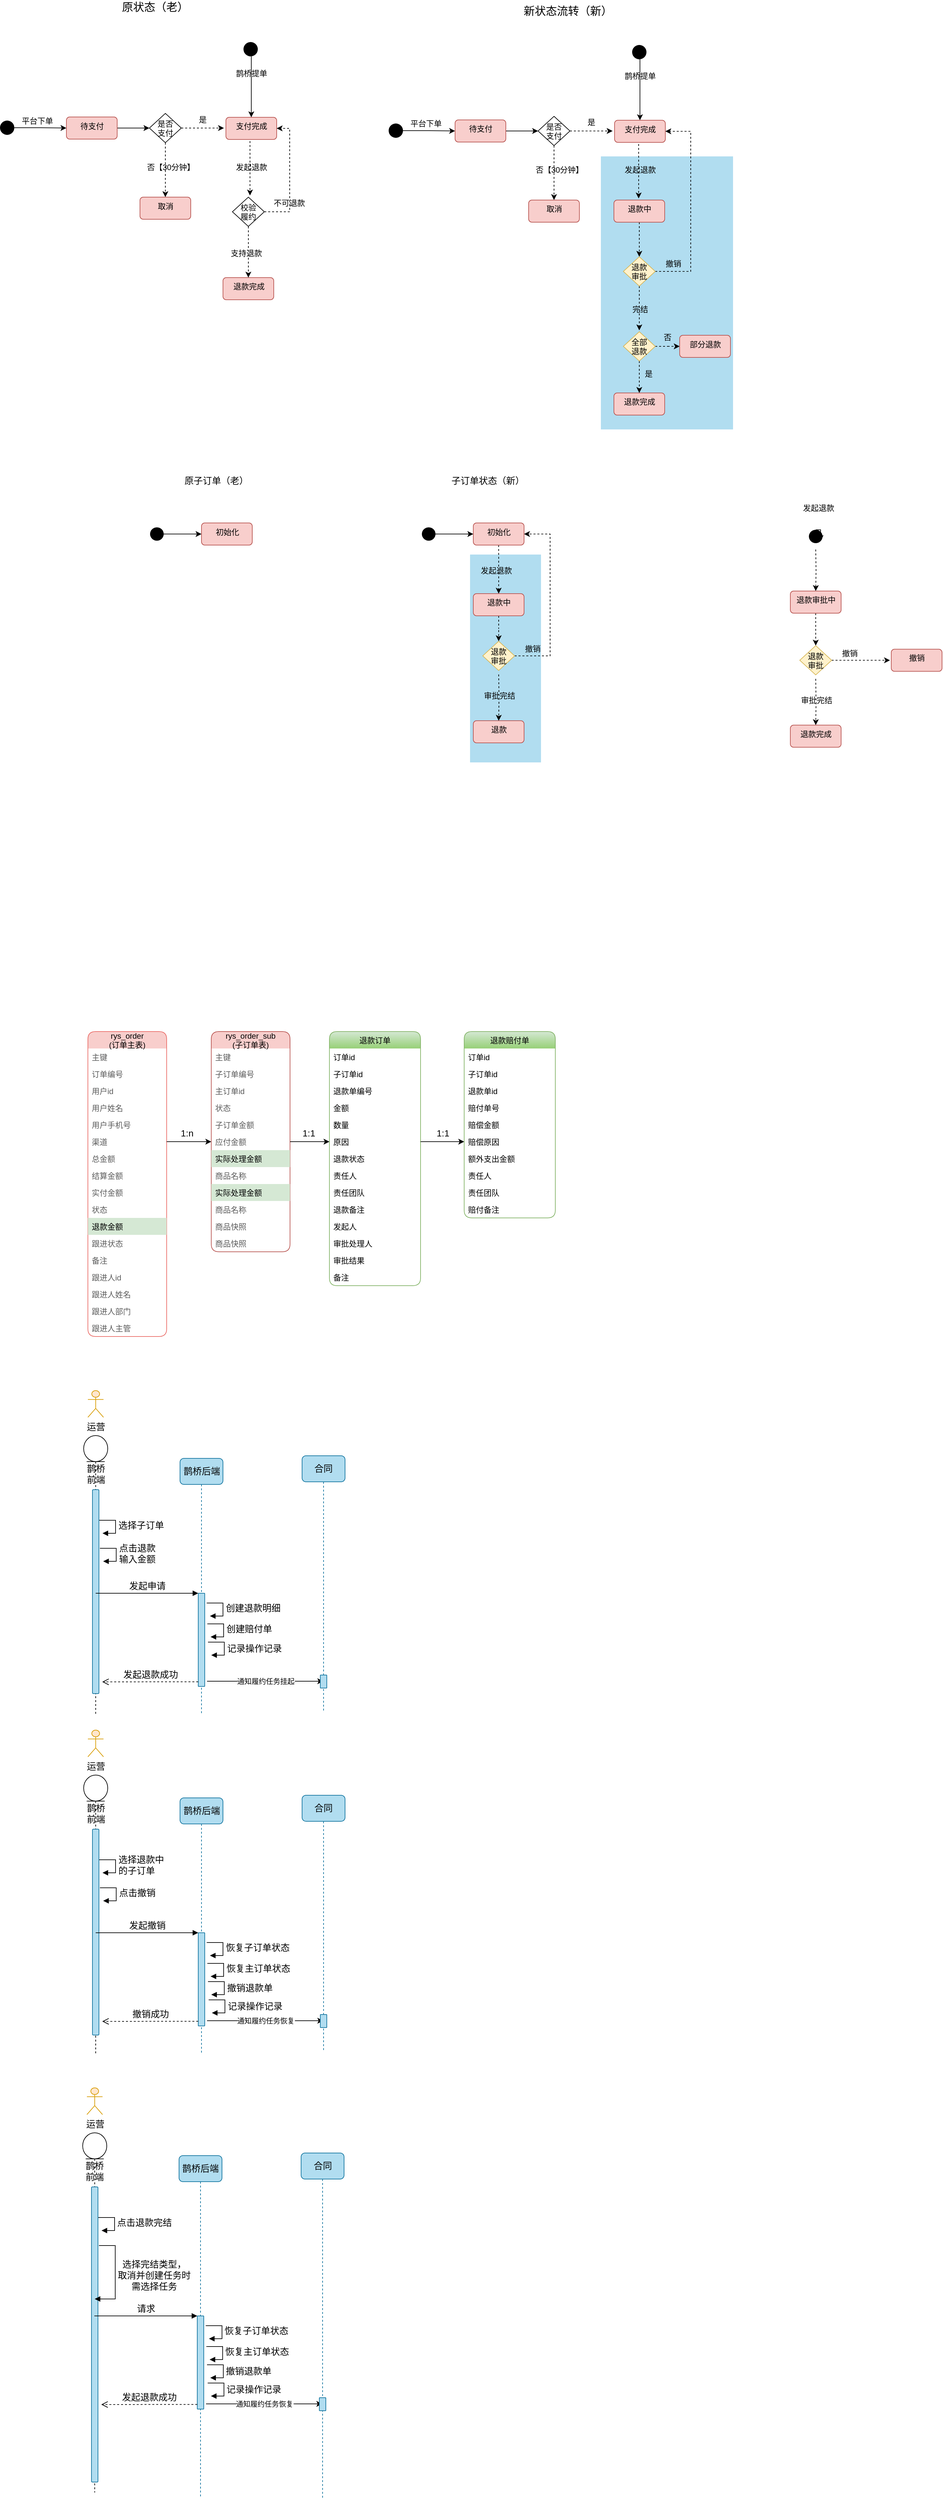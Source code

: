 <mxfile version="13.9.9" type="github">
  <diagram id="IIBS6fkNnDVbYmw5l0Qb" name="第 1 页">
    <mxGraphModel dx="2222" dy="-59" grid="0" gridSize="10" guides="1" tooltips="1" connect="1" arrows="1" fold="1" page="0" pageScale="1" pageWidth="827" pageHeight="1169" background="#ffffff" math="0" shadow="0">
      <root>
        <mxCell id="0" />
        <mxCell id="1" parent="0" />
        <mxCell id="n03CPPWkw_kPg7WMgdpi-244" value="鹊桥前端" style="shape=umlLifeline;participant=umlEntity;perimeter=lifelinePerimeter;whiteSpace=wrap;html=1;container=1;collapsible=0;recursiveResize=0;verticalAlign=top;spacingTop=36;outlineConnect=0;rounded=1;shadow=0;glass=0;labelBackgroundColor=none;sketch=0;strokeColor=#000000;strokeWidth=1;fillColor=#ffffff;gradientColor=none;fontSize=14;fontColor=#000000;" vertex="1" parent="1">
          <mxGeometry x="-385.5" y="3255" width="37" height="429" as="geometry" />
        </mxCell>
        <mxCell id="n03CPPWkw_kPg7WMgdpi-81" value="" style="rounded=0;whiteSpace=wrap;html=1;fillColor=#b1ddf0;strokeColor=none;" vertex="1" parent="1">
          <mxGeometry x="208" y="1903" width="109" height="319" as="geometry" />
        </mxCell>
        <mxCell id="n03CPPWkw_kPg7WMgdpi-80" value="" style="rounded=0;whiteSpace=wrap;html=1;fillColor=#b1ddf0;strokeColor=none;" vertex="1" parent="1">
          <mxGeometry x="409" y="1292" width="203" height="419" as="geometry" />
        </mxCell>
        <mxCell id="MGZbxWPmJeXFwLFbYCM5-28" style="edgeStyle=orthogonalEdgeStyle;rounded=0;orthogonalLoop=1;jettySize=auto;html=1;entryX=0;entryY=0.5;entryDx=0;entryDy=0;" parent="1" source="MGZbxWPmJeXFwLFbYCM5-7" target="MGZbxWPmJeXFwLFbYCM5-16" edge="1">
          <mxGeometry relative="1" as="geometry" />
        </mxCell>
        <mxCell id="MGZbxWPmJeXFwLFbYCM5-7" value="待支付" style="html=1;align=center;verticalAlign=top;rounded=1;absoluteArcSize=1;arcSize=10;fillColor=#f8cecc;strokeColor=#b85450;" parent="1" vertex="1">
          <mxGeometry x="185" y="1236" width="78" height="34" as="geometry" />
        </mxCell>
        <mxCell id="n03CPPWkw_kPg7WMgdpi-34" value="" style="edgeStyle=orthogonalEdgeStyle;rounded=0;orthogonalLoop=1;jettySize=auto;html=1;" edge="1" parent="1" source="MGZbxWPmJeXFwLFbYCM5-10" target="MGZbxWPmJeXFwLFbYCM5-7">
          <mxGeometry relative="1" as="geometry" />
        </mxCell>
        <mxCell id="MGZbxWPmJeXFwLFbYCM5-10" value="" style="ellipse;fillColor=#000000;strokeColor=none;" parent="1" vertex="1">
          <mxGeometry x="83" y="1241.5" width="22" height="22" as="geometry" />
        </mxCell>
        <mxCell id="MGZbxWPmJeXFwLFbYCM5-23" value="" style="edgeStyle=orthogonalEdgeStyle;rounded=0;orthogonalLoop=1;jettySize=auto;html=1;dashed=1;" parent="1" source="MGZbxWPmJeXFwLFbYCM5-16" target="MGZbxWPmJeXFwLFbYCM5-22" edge="1">
          <mxGeometry relative="1" as="geometry" />
        </mxCell>
        <mxCell id="MGZbxWPmJeXFwLFbYCM5-32" style="edgeStyle=orthogonalEdgeStyle;rounded=0;orthogonalLoop=1;jettySize=auto;html=1;dashed=1;" parent="1" source="MGZbxWPmJeXFwLFbYCM5-16" edge="1">
          <mxGeometry relative="1" as="geometry">
            <mxPoint x="427" y="1253" as="targetPoint" />
          </mxGeometry>
        </mxCell>
        <mxCell id="MGZbxWPmJeXFwLFbYCM5-16" value="是否&#xa;支付" style="rhombus;strokeColor=#000000;" parent="1" vertex="1">
          <mxGeometry x="312.5" y="1230.5" width="49" height="45" as="geometry" />
        </mxCell>
        <mxCell id="MGZbxWPmJeXFwLFbYCM5-19" value="支付完成" style="html=1;align=center;verticalAlign=top;rounded=1;absoluteArcSize=1;arcSize=10;fillColor=#f8cecc;strokeColor=#b85450;" parent="1" vertex="1">
          <mxGeometry x="430" y="1236.5" width="78" height="34" as="geometry" />
        </mxCell>
        <mxCell id="MGZbxWPmJeXFwLFbYCM5-21" value="是" style="text;html=1;align=center;verticalAlign=middle;resizable=0;points=[];autosize=1;" parent="1" vertex="1">
          <mxGeometry x="382.5" y="1231" width="22" height="18" as="geometry" />
        </mxCell>
        <mxCell id="MGZbxWPmJeXFwLFbYCM5-22" value="取消" style="html=1;align=center;verticalAlign=top;rounded=1;absoluteArcSize=1;arcSize=10;fillColor=#f8cecc;strokeColor=#b85450;" parent="1" vertex="1">
          <mxGeometry x="298" y="1359" width="78" height="34" as="geometry" />
        </mxCell>
        <mxCell id="n03CPPWkw_kPg7WMgdpi-10" value="" style="edgeStyle=orthogonalEdgeStyle;rounded=0;orthogonalLoop=1;jettySize=auto;html=1;dashed=1;" edge="1" parent="1" source="MGZbxWPmJeXFwLFbYCM5-34" target="n03CPPWkw_kPg7WMgdpi-8">
          <mxGeometry relative="1" as="geometry" />
        </mxCell>
        <mxCell id="MGZbxWPmJeXFwLFbYCM5-34" value="退款中" style="html=1;align=center;verticalAlign=top;rounded=1;absoluteArcSize=1;arcSize=10;fillColor=#f8cecc;strokeColor=#b85450;" parent="1" vertex="1">
          <mxGeometry x="429" y="1359" width="78" height="34" as="geometry" />
        </mxCell>
        <mxCell id="MGZbxWPmJeXFwLFbYCM5-40" value="否【30分钟】" style="text;html=1;align=center;verticalAlign=middle;resizable=0;points=[];autosize=1;" parent="1" vertex="1">
          <mxGeometry x="303" y="1304" width="83" height="18" as="geometry" />
        </mxCell>
        <mxCell id="MGZbxWPmJeXFwLFbYCM5-63" value="" style="edgeStyle=orthogonalEdgeStyle;rounded=0;orthogonalLoop=1;jettySize=auto;html=1;dashed=1;" parent="1" source="MGZbxWPmJeXFwLFbYCM5-43" target="MGZbxWPmJeXFwLFbYCM5-60" edge="1">
          <mxGeometry relative="1" as="geometry" />
        </mxCell>
        <mxCell id="MGZbxWPmJeXFwLFbYCM5-43" value="初始化" style="html=1;align=center;verticalAlign=top;rounded=1;absoluteArcSize=1;arcSize=10;fillColor=#f8cecc;strokeColor=#b85450;" parent="1" vertex="1">
          <mxGeometry x="213" y="1854.5" width="78" height="34" as="geometry" />
        </mxCell>
        <mxCell id="MGZbxWPmJeXFwLFbYCM5-44" value="" style="edgeStyle=orthogonalEdgeStyle;rounded=0;orthogonalLoop=1;jettySize=auto;html=1;" parent="1" source="MGZbxWPmJeXFwLFbYCM5-45" target="MGZbxWPmJeXFwLFbYCM5-43" edge="1">
          <mxGeometry relative="1" as="geometry" />
        </mxCell>
        <mxCell id="MGZbxWPmJeXFwLFbYCM5-45" value="" style="ellipse;fillColor=#000000;strokeColor=none;" parent="1" vertex="1">
          <mxGeometry x="134" y="1861.25" width="21" height="20.5" as="geometry" />
        </mxCell>
        <mxCell id="MGZbxWPmJeXFwLFbYCM5-53" value="退款" style="html=1;align=center;verticalAlign=top;rounded=1;absoluteArcSize=1;arcSize=10;fillColor=#f8cecc;strokeColor=#b85450;" parent="1" vertex="1">
          <mxGeometry x="213" y="2158" width="78" height="34" as="geometry" />
        </mxCell>
        <mxCell id="MGZbxWPmJeXFwLFbYCM5-59" value="发起退款" style="text;html=1;align=center;verticalAlign=middle;resizable=0;points=[];autosize=1;" parent="1" vertex="1">
          <mxGeometry x="219" y="1919" width="58" height="18" as="geometry" />
        </mxCell>
        <mxCell id="n03CPPWkw_kPg7WMgdpi-41" value="" style="edgeStyle=orthogonalEdgeStyle;rounded=0;orthogonalLoop=1;jettySize=auto;html=1;dashed=1;" edge="1" parent="1" source="MGZbxWPmJeXFwLFbYCM5-60" target="n03CPPWkw_kPg7WMgdpi-39">
          <mxGeometry relative="1" as="geometry" />
        </mxCell>
        <mxCell id="MGZbxWPmJeXFwLFbYCM5-60" value="退款中" style="html=1;align=center;verticalAlign=top;rounded=1;absoluteArcSize=1;arcSize=10;fillColor=#f8cecc;strokeColor=#b85450;" parent="1" vertex="1">
          <mxGeometry x="213" y="1963" width="78" height="34" as="geometry" />
        </mxCell>
        <mxCell id="n03CPPWkw_kPg7WMgdpi-2" value="发起退款" style="text;html=1;align=center;verticalAlign=middle;resizable=0;points=[];autosize=1;" vertex="1" parent="1">
          <mxGeometry x="440" y="1304" width="58" height="18" as="geometry" />
        </mxCell>
        <mxCell id="n03CPPWkw_kPg7WMgdpi-4" value="" style="edgeStyle=orthogonalEdgeStyle;rounded=0;orthogonalLoop=1;jettySize=auto;html=1;dashed=1;" edge="1" parent="1">
          <mxGeometry relative="1" as="geometry">
            <mxPoint x="467" y="1273" as="sourcePoint" />
            <mxPoint x="467" y="1356.5" as="targetPoint" />
          </mxGeometry>
        </mxCell>
        <mxCell id="n03CPPWkw_kPg7WMgdpi-15" style="edgeStyle=orthogonalEdgeStyle;rounded=0;orthogonalLoop=1;jettySize=auto;html=1;entryX=1;entryY=0.5;entryDx=0;entryDy=0;dashed=1;" edge="1" parent="1" source="n03CPPWkw_kPg7WMgdpi-8" target="MGZbxWPmJeXFwLFbYCM5-19">
          <mxGeometry relative="1" as="geometry">
            <Array as="points">
              <mxPoint x="547" y="1469" />
              <mxPoint x="547" y="1254" />
            </Array>
          </mxGeometry>
        </mxCell>
        <mxCell id="n03CPPWkw_kPg7WMgdpi-24" style="edgeStyle=orthogonalEdgeStyle;rounded=0;orthogonalLoop=1;jettySize=auto;html=1;dashed=1;" edge="1" parent="1" source="n03CPPWkw_kPg7WMgdpi-8">
          <mxGeometry relative="1" as="geometry">
            <mxPoint x="468" y="1559" as="targetPoint" />
          </mxGeometry>
        </mxCell>
        <mxCell id="n03CPPWkw_kPg7WMgdpi-8" value="退款&#xa;审批" style="rhombus;fillColor=#fff2cc;strokeColor=#d6b656;" vertex="1" parent="1">
          <mxGeometry x="443.5" y="1446" width="49" height="45" as="geometry" />
        </mxCell>
        <mxCell id="n03CPPWkw_kPg7WMgdpi-11" value="退款完成" style="html=1;align=center;verticalAlign=top;rounded=1;absoluteArcSize=1;arcSize=10;fillColor=#f8cecc;strokeColor=#b85450;" vertex="1" parent="1">
          <mxGeometry x="429" y="1655" width="78" height="34" as="geometry" />
        </mxCell>
        <mxCell id="n03CPPWkw_kPg7WMgdpi-12" value="完结" style="text;html=1;align=center;verticalAlign=middle;resizable=0;points=[];autosize=1;" vertex="1" parent="1">
          <mxGeometry x="452" y="1518" width="34" height="18" as="geometry" />
        </mxCell>
        <mxCell id="n03CPPWkw_kPg7WMgdpi-18" value="" style="edgeStyle=orthogonalEdgeStyle;rounded=0;orthogonalLoop=1;jettySize=auto;html=1;dashed=1;" edge="1" parent="1" source="n03CPPWkw_kPg7WMgdpi-17" target="n03CPPWkw_kPg7WMgdpi-11">
          <mxGeometry relative="1" as="geometry" />
        </mxCell>
        <mxCell id="n03CPPWkw_kPg7WMgdpi-85" value="" style="edgeStyle=orthogonalEdgeStyle;rounded=0;orthogonalLoop=1;jettySize=auto;html=1;dashed=1;" edge="1" parent="1" source="n03CPPWkw_kPg7WMgdpi-17" target="n03CPPWkw_kPg7WMgdpi-84">
          <mxGeometry relative="1" as="geometry" />
        </mxCell>
        <mxCell id="n03CPPWkw_kPg7WMgdpi-17" value="全部&#xa;退款" style="rhombus;strokeColor=#d6b656;fillColor=#fff2cc;" vertex="1" parent="1">
          <mxGeometry x="443.5" y="1561" width="49" height="45" as="geometry" />
        </mxCell>
        <mxCell id="n03CPPWkw_kPg7WMgdpi-19" value="否" style="text;html=1;align=center;verticalAlign=middle;resizable=0;points=[];autosize=1;" vertex="1" parent="1">
          <mxGeometry x="499.5" y="1561" width="22" height="18" as="geometry" />
        </mxCell>
        <mxCell id="n03CPPWkw_kPg7WMgdpi-22" value="是" style="text;html=1;align=center;verticalAlign=middle;resizable=0;points=[];autosize=1;" vertex="1" parent="1">
          <mxGeometry x="470.5" y="1617" width="22" height="18" as="geometry" />
        </mxCell>
        <mxCell id="n03CPPWkw_kPg7WMgdpi-25" value="撤销" style="text;html=1;align=center;verticalAlign=middle;resizable=0;points=[];autosize=1;" vertex="1" parent="1">
          <mxGeometry x="503" y="1448" width="34" height="18" as="geometry" />
        </mxCell>
        <mxCell id="n03CPPWkw_kPg7WMgdpi-27" value="" style="edgeStyle=orthogonalEdgeStyle;rounded=0;orthogonalLoop=1;jettySize=auto;html=1;" edge="1" parent="1" source="n03CPPWkw_kPg7WMgdpi-31" target="MGZbxWPmJeXFwLFbYCM5-19">
          <mxGeometry relative="1" as="geometry">
            <mxPoint x="469" y="1133.817" as="sourcePoint" />
            <Array as="points">
              <mxPoint x="469" y="1171" />
              <mxPoint x="469" y="1171" />
            </Array>
          </mxGeometry>
        </mxCell>
        <mxCell id="n03CPPWkw_kPg7WMgdpi-31" value="" style="ellipse;fillColor=#000000;strokeColor=none;" vertex="1" parent="1">
          <mxGeometry x="457" y="1121" width="22" height="22" as="geometry" />
        </mxCell>
        <mxCell id="n03CPPWkw_kPg7WMgdpi-35" value="平台下单" style="text;html=1;align=center;verticalAlign=middle;resizable=0;points=[];autosize=1;" vertex="1" parent="1">
          <mxGeometry x="111" y="1233" width="58" height="18" as="geometry" />
        </mxCell>
        <mxCell id="n03CPPWkw_kPg7WMgdpi-37" value="鹊桥提单" style="text;html=1;align=center;verticalAlign=middle;resizable=0;points=[];autosize=1;" vertex="1" parent="1">
          <mxGeometry x="440" y="1160" width="58" height="18" as="geometry" />
        </mxCell>
        <mxCell id="n03CPPWkw_kPg7WMgdpi-38" value="原状态（老）" style="text;html=1;align=center;verticalAlign=middle;resizable=0;points=[];autosize=1;fontSize=17;" vertex="1" parent="1">
          <mxGeometry x="-332" y="1052" width="112" height="24" as="geometry" />
        </mxCell>
        <mxCell id="n03CPPWkw_kPg7WMgdpi-44" value="" style="edgeStyle=orthogonalEdgeStyle;rounded=0;orthogonalLoop=1;jettySize=auto;html=1;dashed=1;" edge="1" parent="1" target="MGZbxWPmJeXFwLFbYCM5-53">
          <mxGeometry relative="1" as="geometry">
            <mxPoint x="252" y="2087" as="sourcePoint" />
          </mxGeometry>
        </mxCell>
        <mxCell id="n03CPPWkw_kPg7WMgdpi-46" style="edgeStyle=orthogonalEdgeStyle;rounded=0;orthogonalLoop=1;jettySize=auto;html=1;dashed=1;entryX=1;entryY=0.5;entryDx=0;entryDy=0;" edge="1" parent="1" source="n03CPPWkw_kPg7WMgdpi-39" target="MGZbxWPmJeXFwLFbYCM5-43">
          <mxGeometry relative="1" as="geometry">
            <mxPoint x="349" y="2058.5" as="targetPoint" />
            <Array as="points">
              <mxPoint x="331" y="2059" />
              <mxPoint x="331" y="1872" />
            </Array>
          </mxGeometry>
        </mxCell>
        <mxCell id="n03CPPWkw_kPg7WMgdpi-39" value="退款&#xa;审批" style="rhombus;strokeColor=#d6b656;fillColor=#fff2cc;" vertex="1" parent="1">
          <mxGeometry x="227.5" y="2036" width="49" height="45" as="geometry" />
        </mxCell>
        <mxCell id="n03CPPWkw_kPg7WMgdpi-40" value="撤销" style="text;html=1;align=center;verticalAlign=middle;resizable=0;points=[];autosize=1;" vertex="1" parent="1">
          <mxGeometry x="286.5" y="2039" width="34" height="18" as="geometry" />
        </mxCell>
        <mxCell id="n03CPPWkw_kPg7WMgdpi-42" value="审批完结" style="text;html=1;align=center;verticalAlign=middle;resizable=0;points=[];autosize=1;" vertex="1" parent="1">
          <mxGeometry x="223.5" y="2111" width="58" height="18" as="geometry" />
        </mxCell>
        <mxCell id="n03CPPWkw_kPg7WMgdpi-47" value="子订单状态（新）" style="text;html=1;align=center;verticalAlign=middle;resizable=0;points=[];autosize=1;fontSize=14;" vertex="1" parent="1">
          <mxGeometry x="173.5" y="1779" width="122" height="21" as="geometry" />
        </mxCell>
        <mxCell id="n03CPPWkw_kPg7WMgdpi-49" style="edgeStyle=orthogonalEdgeStyle;rounded=0;orthogonalLoop=1;jettySize=auto;html=1;entryX=0;entryY=0.5;entryDx=0;entryDy=0;" edge="1" parent="1" source="n03CPPWkw_kPg7WMgdpi-50" target="n03CPPWkw_kPg7WMgdpi-55">
          <mxGeometry relative="1" as="geometry" />
        </mxCell>
        <mxCell id="n03CPPWkw_kPg7WMgdpi-50" value="待支付" style="html=1;align=center;verticalAlign=top;rounded=1;absoluteArcSize=1;arcSize=10;fillColor=#f8cecc;strokeColor=#b85450;" vertex="1" parent="1">
          <mxGeometry x="-412" y="1231.5" width="78" height="34" as="geometry" />
        </mxCell>
        <mxCell id="n03CPPWkw_kPg7WMgdpi-51" value="" style="edgeStyle=orthogonalEdgeStyle;rounded=0;orthogonalLoop=1;jettySize=auto;html=1;" edge="1" parent="1" source="n03CPPWkw_kPg7WMgdpi-52" target="n03CPPWkw_kPg7WMgdpi-50">
          <mxGeometry relative="1" as="geometry" />
        </mxCell>
        <mxCell id="n03CPPWkw_kPg7WMgdpi-52" value="" style="ellipse;fillColor=#000000;strokeColor=none;" vertex="1" parent="1">
          <mxGeometry x="-514" y="1237" width="22" height="22" as="geometry" />
        </mxCell>
        <mxCell id="n03CPPWkw_kPg7WMgdpi-53" value="" style="edgeStyle=orthogonalEdgeStyle;rounded=0;orthogonalLoop=1;jettySize=auto;html=1;dashed=1;" edge="1" parent="1" source="n03CPPWkw_kPg7WMgdpi-55" target="n03CPPWkw_kPg7WMgdpi-58">
          <mxGeometry relative="1" as="geometry" />
        </mxCell>
        <mxCell id="n03CPPWkw_kPg7WMgdpi-54" style="edgeStyle=orthogonalEdgeStyle;rounded=0;orthogonalLoop=1;jettySize=auto;html=1;dashed=1;" edge="1" parent="1" source="n03CPPWkw_kPg7WMgdpi-55">
          <mxGeometry relative="1" as="geometry">
            <mxPoint x="-170" y="1248.5" as="targetPoint" />
          </mxGeometry>
        </mxCell>
        <mxCell id="n03CPPWkw_kPg7WMgdpi-55" value="是否&#xa;支付" style="rhombus;strokeColor=#000000;" vertex="1" parent="1">
          <mxGeometry x="-284.5" y="1226" width="49" height="45" as="geometry" />
        </mxCell>
        <mxCell id="n03CPPWkw_kPg7WMgdpi-56" value="支付完成" style="html=1;align=center;verticalAlign=top;rounded=1;absoluteArcSize=1;arcSize=10;fillColor=#f8cecc;strokeColor=#b85450;" vertex="1" parent="1">
          <mxGeometry x="-167" y="1232" width="78" height="34" as="geometry" />
        </mxCell>
        <mxCell id="n03CPPWkw_kPg7WMgdpi-57" value="是" style="text;html=1;align=center;verticalAlign=middle;resizable=0;points=[];autosize=1;" vertex="1" parent="1">
          <mxGeometry x="-214.5" y="1226.5" width="22" height="18" as="geometry" />
        </mxCell>
        <mxCell id="n03CPPWkw_kPg7WMgdpi-58" value="取消" style="html=1;align=center;verticalAlign=top;rounded=1;absoluteArcSize=1;arcSize=10;fillColor=#f8cecc;strokeColor=#b85450;" vertex="1" parent="1">
          <mxGeometry x="-299" y="1354.5" width="78" height="34" as="geometry" />
        </mxCell>
        <mxCell id="n03CPPWkw_kPg7WMgdpi-59" value="退款完成" style="html=1;align=center;verticalAlign=top;rounded=1;absoluteArcSize=1;arcSize=10;fillColor=#f8cecc;strokeColor=#b85450;" vertex="1" parent="1">
          <mxGeometry x="-171.5" y="1478" width="78" height="34" as="geometry" />
        </mxCell>
        <mxCell id="n03CPPWkw_kPg7WMgdpi-60" value="否【30分钟】" style="text;html=1;align=center;verticalAlign=middle;resizable=0;points=[];autosize=1;" vertex="1" parent="1">
          <mxGeometry x="-294" y="1299.5" width="83" height="18" as="geometry" />
        </mxCell>
        <mxCell id="n03CPPWkw_kPg7WMgdpi-61" value="发起退款" style="text;html=1;align=center;verticalAlign=middle;resizable=0;points=[];autosize=1;" vertex="1" parent="1">
          <mxGeometry x="-157" y="1299.5" width="58" height="18" as="geometry" />
        </mxCell>
        <mxCell id="n03CPPWkw_kPg7WMgdpi-62" value="" style="edgeStyle=orthogonalEdgeStyle;rounded=0;orthogonalLoop=1;jettySize=auto;html=1;dashed=1;" edge="1" parent="1">
          <mxGeometry relative="1" as="geometry">
            <mxPoint x="-130" y="1268.5" as="sourcePoint" />
            <mxPoint x="-130" y="1352" as="targetPoint" />
          </mxGeometry>
        </mxCell>
        <mxCell id="n03CPPWkw_kPg7WMgdpi-63" value="" style="edgeStyle=orthogonalEdgeStyle;rounded=0;orthogonalLoop=1;jettySize=auto;html=1;" edge="1" parent="1" source="n03CPPWkw_kPg7WMgdpi-64" target="n03CPPWkw_kPg7WMgdpi-56">
          <mxGeometry relative="1" as="geometry">
            <mxPoint x="-128" y="1129.317" as="sourcePoint" />
            <Array as="points">
              <mxPoint x="-128" y="1166.5" />
              <mxPoint x="-128" y="1166.5" />
            </Array>
          </mxGeometry>
        </mxCell>
        <mxCell id="n03CPPWkw_kPg7WMgdpi-64" value="" style="ellipse;fillColor=#000000;strokeColor=none;" vertex="1" parent="1">
          <mxGeometry x="-140" y="1116.5" width="22" height="22" as="geometry" />
        </mxCell>
        <mxCell id="n03CPPWkw_kPg7WMgdpi-65" value="平台下单" style="text;html=1;align=center;verticalAlign=middle;resizable=0;points=[];autosize=1;" vertex="1" parent="1">
          <mxGeometry x="-486" y="1228.5" width="58" height="18" as="geometry" />
        </mxCell>
        <mxCell id="n03CPPWkw_kPg7WMgdpi-66" value="鹊桥提单" style="text;html=1;align=center;verticalAlign=middle;resizable=0;points=[];autosize=1;" vertex="1" parent="1">
          <mxGeometry x="-157" y="1155.5" width="58" height="18" as="geometry" />
        </mxCell>
        <mxCell id="n03CPPWkw_kPg7WMgdpi-72" value="" style="edgeStyle=orthogonalEdgeStyle;rounded=0;orthogonalLoop=1;jettySize=auto;html=1;dashed=1;" edge="1" parent="1" source="n03CPPWkw_kPg7WMgdpi-67" target="n03CPPWkw_kPg7WMgdpi-59">
          <mxGeometry relative="1" as="geometry" />
        </mxCell>
        <mxCell id="n03CPPWkw_kPg7WMgdpi-73" style="edgeStyle=orthogonalEdgeStyle;rounded=0;orthogonalLoop=1;jettySize=auto;html=1;entryX=1;entryY=0.5;entryDx=0;entryDy=0;dashed=1;" edge="1" parent="1" source="n03CPPWkw_kPg7WMgdpi-67" target="n03CPPWkw_kPg7WMgdpi-56">
          <mxGeometry relative="1" as="geometry">
            <Array as="points">
              <mxPoint x="-69" y="1377" />
              <mxPoint x="-69" y="1249" />
            </Array>
          </mxGeometry>
        </mxCell>
        <mxCell id="n03CPPWkw_kPg7WMgdpi-67" value="校验&#xa;履约" style="rhombus;strokeColor=#000000;" vertex="1" parent="1">
          <mxGeometry x="-157" y="1354.5" width="49" height="45" as="geometry" />
        </mxCell>
        <mxCell id="n03CPPWkw_kPg7WMgdpi-70" value="支持退款" style="text;html=1;align=center;verticalAlign=middle;resizable=0;points=[];autosize=1;" vertex="1" parent="1">
          <mxGeometry x="-165" y="1432" width="58" height="18" as="geometry" />
        </mxCell>
        <mxCell id="n03CPPWkw_kPg7WMgdpi-74" value="不可退款" style="text;html=1;align=center;verticalAlign=middle;resizable=0;points=[];autosize=1;" vertex="1" parent="1">
          <mxGeometry x="-99" y="1354.5" width="58" height="18" as="geometry" />
        </mxCell>
        <mxCell id="n03CPPWkw_kPg7WMgdpi-76" value="初始化" style="html=1;align=center;verticalAlign=top;rounded=1;absoluteArcSize=1;arcSize=10;fillColor=#f8cecc;strokeColor=#b85450;" vertex="1" parent="1">
          <mxGeometry x="-204.5" y="1854.5" width="78" height="34" as="geometry" />
        </mxCell>
        <mxCell id="n03CPPWkw_kPg7WMgdpi-77" value="" style="edgeStyle=orthogonalEdgeStyle;rounded=0;orthogonalLoop=1;jettySize=auto;html=1;" edge="1" parent="1" source="n03CPPWkw_kPg7WMgdpi-78" target="n03CPPWkw_kPg7WMgdpi-76">
          <mxGeometry relative="1" as="geometry" />
        </mxCell>
        <mxCell id="n03CPPWkw_kPg7WMgdpi-78" value="" style="ellipse;fillColor=#000000;strokeColor=none;" vertex="1" parent="1">
          <mxGeometry x="-283.5" y="1861.25" width="21" height="20.5" as="geometry" />
        </mxCell>
        <mxCell id="n03CPPWkw_kPg7WMgdpi-79" value="原子订单（老）" style="text;html=1;align=center;verticalAlign=middle;resizable=0;points=[];autosize=1;fontSize=14;" vertex="1" parent="1">
          <mxGeometry x="-236" y="1779" width="108" height="21" as="geometry" />
        </mxCell>
        <mxCell id="n03CPPWkw_kPg7WMgdpi-84" value="部分退款" style="html=1;align=center;verticalAlign=top;rounded=1;absoluteArcSize=1;arcSize=10;fillColor=#f8cecc;strokeColor=#b85450;" vertex="1" parent="1">
          <mxGeometry x="530" y="1566.5" width="78" height="34" as="geometry" />
        </mxCell>
        <mxCell id="n03CPPWkw_kPg7WMgdpi-90" value="退款订单" style="swimlane;fontStyle=0;childLayout=stackLayout;horizontal=1;startSize=26;fillColor=#d5e8d4;horizontalStack=0;resizeParent=1;resizeParentMax=0;resizeLast=0;collapsible=1;marginBottom=0;strokeColor=#82b366;rounded=1;swimlaneLine=0;glass=0;shadow=0;sketch=0;swimlaneFillColor=none;labelBorderColor=none;labelBackgroundColor=none;gradientColor=#97d077;" vertex="1" parent="1">
          <mxGeometry x="-8" y="2635" width="140" height="390" as="geometry">
            <mxRectangle x="-377" y="2622" width="75" height="26" as="alternateBounds" />
          </mxGeometry>
        </mxCell>
        <mxCell id="n03CPPWkw_kPg7WMgdpi-91" value="订单id" style="text;strokeColor=none;fillColor=none;align=left;verticalAlign=top;spacingLeft=4;spacingRight=4;overflow=hidden;rotatable=0;points=[[0,0.5],[1,0.5]];portConstraint=eastwest;" vertex="1" parent="n03CPPWkw_kPg7WMgdpi-90">
          <mxGeometry y="26" width="140" height="26" as="geometry" />
        </mxCell>
        <mxCell id="n03CPPWkw_kPg7WMgdpi-92" value="子订单id" style="text;strokeColor=none;fillColor=none;align=left;verticalAlign=top;spacingLeft=4;spacingRight=4;overflow=hidden;rotatable=0;points=[[0,0.5],[1,0.5]];portConstraint=eastwest;" vertex="1" parent="n03CPPWkw_kPg7WMgdpi-90">
          <mxGeometry y="52" width="140" height="26" as="geometry" />
        </mxCell>
        <mxCell id="n03CPPWkw_kPg7WMgdpi-93" value="退款单编号" style="text;strokeColor=none;fillColor=none;align=left;verticalAlign=top;spacingLeft=4;spacingRight=4;overflow=hidden;rotatable=0;points=[[0,0.5],[1,0.5]];portConstraint=eastwest;" vertex="1" parent="n03CPPWkw_kPg7WMgdpi-90">
          <mxGeometry y="78" width="140" height="26" as="geometry" />
        </mxCell>
        <mxCell id="n03CPPWkw_kPg7WMgdpi-94" value="金额" style="text;strokeColor=none;fillColor=none;align=left;verticalAlign=top;spacingLeft=4;spacingRight=4;overflow=hidden;rotatable=0;points=[[0,0.5],[1,0.5]];portConstraint=eastwest;" vertex="1" parent="n03CPPWkw_kPg7WMgdpi-90">
          <mxGeometry y="104" width="140" height="26" as="geometry" />
        </mxCell>
        <mxCell id="n03CPPWkw_kPg7WMgdpi-95" value="数量" style="text;strokeColor=none;fillColor=none;align=left;verticalAlign=top;spacingLeft=4;spacingRight=4;overflow=hidden;rotatable=0;points=[[0,0.5],[1,0.5]];portConstraint=eastwest;" vertex="1" parent="n03CPPWkw_kPg7WMgdpi-90">
          <mxGeometry y="130" width="140" height="26" as="geometry" />
        </mxCell>
        <mxCell id="n03CPPWkw_kPg7WMgdpi-96" value="原因" style="text;strokeColor=none;fillColor=none;align=left;verticalAlign=top;spacingLeft=4;spacingRight=4;overflow=hidden;rotatable=0;points=[[0,0.5],[1,0.5]];portConstraint=eastwest;" vertex="1" parent="n03CPPWkw_kPg7WMgdpi-90">
          <mxGeometry y="156" width="140" height="26" as="geometry" />
        </mxCell>
        <mxCell id="n03CPPWkw_kPg7WMgdpi-97" value="退款状态" style="text;strokeColor=none;fillColor=none;align=left;verticalAlign=top;spacingLeft=4;spacingRight=4;overflow=hidden;rotatable=0;points=[[0,0.5],[1,0.5]];portConstraint=eastwest;" vertex="1" parent="n03CPPWkw_kPg7WMgdpi-90">
          <mxGeometry y="182" width="140" height="26" as="geometry" />
        </mxCell>
        <mxCell id="n03CPPWkw_kPg7WMgdpi-98" value="责任人" style="text;strokeColor=none;fillColor=none;align=left;verticalAlign=top;spacingLeft=4;spacingRight=4;overflow=hidden;rotatable=0;points=[[0,0.5],[1,0.5]];portConstraint=eastwest;" vertex="1" parent="n03CPPWkw_kPg7WMgdpi-90">
          <mxGeometry y="208" width="140" height="26" as="geometry" />
        </mxCell>
        <mxCell id="n03CPPWkw_kPg7WMgdpi-99" value="责任团队" style="text;strokeColor=none;fillColor=none;align=left;verticalAlign=top;spacingLeft=4;spacingRight=4;overflow=hidden;rotatable=0;points=[[0,0.5],[1,0.5]];portConstraint=eastwest;" vertex="1" parent="n03CPPWkw_kPg7WMgdpi-90">
          <mxGeometry y="234" width="140" height="26" as="geometry" />
        </mxCell>
        <mxCell id="n03CPPWkw_kPg7WMgdpi-100" value="退款备注" style="text;strokeColor=none;fillColor=none;align=left;verticalAlign=top;spacingLeft=4;spacingRight=4;overflow=hidden;rotatable=0;points=[[0,0.5],[1,0.5]];portConstraint=eastwest;" vertex="1" parent="n03CPPWkw_kPg7WMgdpi-90">
          <mxGeometry y="260" width="140" height="26" as="geometry" />
        </mxCell>
        <mxCell id="n03CPPWkw_kPg7WMgdpi-103" value="发起人" style="text;strokeColor=none;fillColor=none;align=left;verticalAlign=top;spacingLeft=4;spacingRight=4;overflow=hidden;rotatable=0;points=[[0,0.5],[1,0.5]];portConstraint=eastwest;" vertex="1" parent="n03CPPWkw_kPg7WMgdpi-90">
          <mxGeometry y="286" width="140" height="26" as="geometry" />
        </mxCell>
        <mxCell id="n03CPPWkw_kPg7WMgdpi-104" value="审批处理人" style="text;strokeColor=none;fillColor=none;align=left;verticalAlign=top;spacingLeft=4;spacingRight=4;overflow=hidden;rotatable=0;points=[[0,0.5],[1,0.5]];portConstraint=eastwest;" vertex="1" parent="n03CPPWkw_kPg7WMgdpi-90">
          <mxGeometry y="312" width="140" height="26" as="geometry" />
        </mxCell>
        <mxCell id="n03CPPWkw_kPg7WMgdpi-105" value="审批结果" style="text;strokeColor=none;fillColor=none;align=left;verticalAlign=top;spacingLeft=4;spacingRight=4;overflow=hidden;rotatable=0;points=[[0,0.5],[1,0.5]];portConstraint=eastwest;" vertex="1" parent="n03CPPWkw_kPg7WMgdpi-90">
          <mxGeometry y="338" width="140" height="26" as="geometry" />
        </mxCell>
        <mxCell id="n03CPPWkw_kPg7WMgdpi-106" value="备注" style="text;strokeColor=none;fillColor=none;align=left;verticalAlign=top;spacingLeft=4;spacingRight=4;overflow=hidden;rotatable=0;points=[[0,0.5],[1,0.5]];portConstraint=eastwest;" vertex="1" parent="n03CPPWkw_kPg7WMgdpi-90">
          <mxGeometry y="364" width="140" height="26" as="geometry" />
        </mxCell>
        <mxCell id="n03CPPWkw_kPg7WMgdpi-107" value="退款赔付单" style="swimlane;fontStyle=0;childLayout=stackLayout;horizontal=1;startSize=26;fillColor=#d5e8d4;horizontalStack=0;resizeParent=1;resizeParentMax=0;resizeLast=0;collapsible=1;marginBottom=0;strokeColor=#82b366;rounded=1;swimlaneLine=0;gradientColor=#97d077;" vertex="1" parent="1">
          <mxGeometry x="199" y="2635" width="140" height="286" as="geometry">
            <mxRectangle x="-158" y="2622" width="87" height="26" as="alternateBounds" />
          </mxGeometry>
        </mxCell>
        <mxCell id="n03CPPWkw_kPg7WMgdpi-108" value="订单id" style="text;strokeColor=none;fillColor=none;align=left;verticalAlign=top;spacingLeft=4;spacingRight=4;overflow=hidden;rotatable=0;points=[[0,0.5],[1,0.5]];portConstraint=eastwest;" vertex="1" parent="n03CPPWkw_kPg7WMgdpi-107">
          <mxGeometry y="26" width="140" height="26" as="geometry" />
        </mxCell>
        <mxCell id="n03CPPWkw_kPg7WMgdpi-109" value="子订单id" style="text;strokeColor=none;fillColor=none;align=left;verticalAlign=top;spacingLeft=4;spacingRight=4;overflow=hidden;rotatable=0;points=[[0,0.5],[1,0.5]];portConstraint=eastwest;" vertex="1" parent="n03CPPWkw_kPg7WMgdpi-107">
          <mxGeometry y="52" width="140" height="26" as="geometry" />
        </mxCell>
        <mxCell id="n03CPPWkw_kPg7WMgdpi-110" value="退款单id" style="text;strokeColor=none;fillColor=none;align=left;verticalAlign=top;spacingLeft=4;spacingRight=4;overflow=hidden;rotatable=0;points=[[0,0.5],[1,0.5]];portConstraint=eastwest;" vertex="1" parent="n03CPPWkw_kPg7WMgdpi-107">
          <mxGeometry y="78" width="140" height="26" as="geometry" />
        </mxCell>
        <mxCell id="n03CPPWkw_kPg7WMgdpi-111" value="赔付单号" style="text;strokeColor=none;fillColor=none;align=left;verticalAlign=top;spacingLeft=4;spacingRight=4;overflow=hidden;rotatable=0;points=[[0,0.5],[1,0.5]];portConstraint=eastwest;" vertex="1" parent="n03CPPWkw_kPg7WMgdpi-107">
          <mxGeometry y="104" width="140" height="26" as="geometry" />
        </mxCell>
        <mxCell id="n03CPPWkw_kPg7WMgdpi-112" value="赔偿金额" style="text;strokeColor=none;fillColor=none;align=left;verticalAlign=top;spacingLeft=4;spacingRight=4;overflow=hidden;rotatable=0;points=[[0,0.5],[1,0.5]];portConstraint=eastwest;" vertex="1" parent="n03CPPWkw_kPg7WMgdpi-107">
          <mxGeometry y="130" width="140" height="26" as="geometry" />
        </mxCell>
        <mxCell id="n03CPPWkw_kPg7WMgdpi-113" value="赔偿原因" style="text;strokeColor=none;fillColor=none;align=left;verticalAlign=top;spacingLeft=4;spacingRight=4;overflow=hidden;rotatable=0;points=[[0,0.5],[1,0.5]];portConstraint=eastwest;" vertex="1" parent="n03CPPWkw_kPg7WMgdpi-107">
          <mxGeometry y="156" width="140" height="26" as="geometry" />
        </mxCell>
        <mxCell id="n03CPPWkw_kPg7WMgdpi-114" value="额外支出金额" style="text;strokeColor=none;fillColor=none;align=left;verticalAlign=top;spacingLeft=4;spacingRight=4;overflow=hidden;rotatable=0;points=[[0,0.5],[1,0.5]];portConstraint=eastwest;" vertex="1" parent="n03CPPWkw_kPg7WMgdpi-107">
          <mxGeometry y="182" width="140" height="26" as="geometry" />
        </mxCell>
        <mxCell id="n03CPPWkw_kPg7WMgdpi-115" value="责任人" style="text;strokeColor=none;fillColor=none;align=left;verticalAlign=top;spacingLeft=4;spacingRight=4;overflow=hidden;rotatable=0;points=[[0,0.5],[1,0.5]];portConstraint=eastwest;" vertex="1" parent="n03CPPWkw_kPg7WMgdpi-107">
          <mxGeometry y="208" width="140" height="26" as="geometry" />
        </mxCell>
        <mxCell id="n03CPPWkw_kPg7WMgdpi-116" value="责任团队" style="text;strokeColor=none;fillColor=none;align=left;verticalAlign=top;spacingLeft=4;spacingRight=4;overflow=hidden;rotatable=0;points=[[0,0.5],[1,0.5]];portConstraint=eastwest;" vertex="1" parent="n03CPPWkw_kPg7WMgdpi-107">
          <mxGeometry y="234" width="140" height="26" as="geometry" />
        </mxCell>
        <mxCell id="n03CPPWkw_kPg7WMgdpi-117" value="赔付备注" style="text;strokeColor=none;fillColor=none;align=left;verticalAlign=top;spacingLeft=4;spacingRight=4;overflow=hidden;rotatable=0;points=[[0,0.5],[1,0.5]];portConstraint=eastwest;" vertex="1" parent="n03CPPWkw_kPg7WMgdpi-107">
          <mxGeometry y="260" width="140" height="26" as="geometry" />
        </mxCell>
        <mxCell id="n03CPPWkw_kPg7WMgdpi-122" value="新状态流转（新）" style="text;html=1;align=center;verticalAlign=middle;resizable=0;points=[];autosize=1;fontSize=17;" vertex="1" parent="1">
          <mxGeometry x="284.5" y="1058" width="146" height="24" as="geometry" />
        </mxCell>
        <mxCell id="n03CPPWkw_kPg7WMgdpi-153" value="rys_order&#xa;(订单主表)" style="swimlane;fontStyle=0;childLayout=stackLayout;horizontal=1;startSize=26;horizontalStack=0;resizeParent=1;resizeParentMax=0;resizeLast=0;collapsible=1;marginBottom=0;strokeWidth=1;fillColor=#f8cecc;swimlaneLine=0;rounded=1;strokeColor=#EA6B66;" vertex="1" parent="1">
          <mxGeometry x="-379" y="2635" width="121" height="468" as="geometry" />
        </mxCell>
        <mxCell id="n03CPPWkw_kPg7WMgdpi-154" value="主键" style="text;strokeColor=none;fillColor=none;align=left;verticalAlign=top;spacingLeft=4;spacingRight=4;overflow=hidden;rotatable=0;points=[[0,0.5],[1,0.5]];portConstraint=eastwest;fontColor=#5C5C5C;" vertex="1" parent="n03CPPWkw_kPg7WMgdpi-153">
          <mxGeometry y="26" width="121" height="26" as="geometry" />
        </mxCell>
        <mxCell id="n03CPPWkw_kPg7WMgdpi-155" value="订单编号" style="text;strokeColor=none;fillColor=none;align=left;verticalAlign=top;spacingLeft=4;spacingRight=4;overflow=hidden;rotatable=0;points=[[0,0.5],[1,0.5]];portConstraint=eastwest;fontColor=#5C5C5C;" vertex="1" parent="n03CPPWkw_kPg7WMgdpi-153">
          <mxGeometry y="52" width="121" height="26" as="geometry" />
        </mxCell>
        <mxCell id="n03CPPWkw_kPg7WMgdpi-156" value="用户id" style="text;strokeColor=none;fillColor=none;align=left;verticalAlign=top;spacingLeft=4;spacingRight=4;overflow=hidden;rotatable=0;points=[[0,0.5],[1,0.5]];portConstraint=eastwest;fontColor=#5C5C5C;" vertex="1" parent="n03CPPWkw_kPg7WMgdpi-153">
          <mxGeometry y="78" width="121" height="26" as="geometry" />
        </mxCell>
        <mxCell id="n03CPPWkw_kPg7WMgdpi-157" value="用户姓名" style="text;strokeColor=none;fillColor=none;align=left;verticalAlign=top;spacingLeft=4;spacingRight=4;overflow=hidden;rotatable=0;points=[[0,0.5],[1,0.5]];portConstraint=eastwest;fontColor=#5C5C5C;" vertex="1" parent="n03CPPWkw_kPg7WMgdpi-153">
          <mxGeometry y="104" width="121" height="26" as="geometry" />
        </mxCell>
        <mxCell id="n03CPPWkw_kPg7WMgdpi-158" value="用户手机号" style="text;strokeColor=none;fillColor=none;align=left;verticalAlign=top;spacingLeft=4;spacingRight=4;overflow=hidden;rotatable=0;points=[[0,0.5],[1,0.5]];portConstraint=eastwest;fontColor=#5C5C5C;" vertex="1" parent="n03CPPWkw_kPg7WMgdpi-153">
          <mxGeometry y="130" width="121" height="26" as="geometry" />
        </mxCell>
        <mxCell id="n03CPPWkw_kPg7WMgdpi-162" value="渠道" style="text;strokeColor=none;fillColor=none;align=left;verticalAlign=top;spacingLeft=4;spacingRight=4;overflow=hidden;rotatable=0;points=[[0,0.5],[1,0.5]];portConstraint=eastwest;fontColor=#5C5C5C;" vertex="1" parent="n03CPPWkw_kPg7WMgdpi-153">
          <mxGeometry y="156" width="121" height="26" as="geometry" />
        </mxCell>
        <mxCell id="n03CPPWkw_kPg7WMgdpi-163" value="总金额" style="text;strokeColor=none;fillColor=none;align=left;verticalAlign=top;spacingLeft=4;spacingRight=4;overflow=hidden;rotatable=0;points=[[0,0.5],[1,0.5]];portConstraint=eastwest;fontColor=#5C5C5C;" vertex="1" parent="n03CPPWkw_kPg7WMgdpi-153">
          <mxGeometry y="182" width="121" height="26" as="geometry" />
        </mxCell>
        <mxCell id="n03CPPWkw_kPg7WMgdpi-164" value="结算金额" style="text;strokeColor=none;fillColor=none;align=left;verticalAlign=top;spacingLeft=4;spacingRight=4;overflow=hidden;rotatable=0;points=[[0,0.5],[1,0.5]];portConstraint=eastwest;fontColor=#5C5C5C;" vertex="1" parent="n03CPPWkw_kPg7WMgdpi-153">
          <mxGeometry y="208" width="121" height="26" as="geometry" />
        </mxCell>
        <mxCell id="n03CPPWkw_kPg7WMgdpi-165" value="实付金额" style="text;strokeColor=none;fillColor=none;align=left;verticalAlign=top;spacingLeft=4;spacingRight=4;overflow=hidden;rotatable=0;points=[[0,0.5],[1,0.5]];portConstraint=eastwest;fontColor=#5C5C5C;" vertex="1" parent="n03CPPWkw_kPg7WMgdpi-153">
          <mxGeometry y="234" width="121" height="26" as="geometry" />
        </mxCell>
        <mxCell id="n03CPPWkw_kPg7WMgdpi-166" value="状态" style="text;strokeColor=none;fillColor=none;align=left;verticalAlign=top;spacingLeft=4;spacingRight=4;overflow=hidden;rotatable=0;points=[[0,0.5],[1,0.5]];portConstraint=eastwest;fontColor=#5C5C5C;" vertex="1" parent="n03CPPWkw_kPg7WMgdpi-153">
          <mxGeometry y="260" width="121" height="26" as="geometry" />
        </mxCell>
        <mxCell id="n03CPPWkw_kPg7WMgdpi-183" value="退款金额" style="text;fillColor=#d5e8d4;align=left;verticalAlign=top;spacingLeft=4;spacingRight=4;overflow=hidden;rotatable=0;points=[[0,0.5],[1,0.5]];portConstraint=eastwest;" vertex="1" parent="n03CPPWkw_kPg7WMgdpi-153">
          <mxGeometry y="286" width="121" height="26" as="geometry" />
        </mxCell>
        <mxCell id="n03CPPWkw_kPg7WMgdpi-167" value="跟进状态" style="text;strokeColor=none;fillColor=none;align=left;verticalAlign=top;spacingLeft=4;spacingRight=4;overflow=hidden;rotatable=0;points=[[0,0.5],[1,0.5]];portConstraint=eastwest;fontColor=#5C5C5C;" vertex="1" parent="n03CPPWkw_kPg7WMgdpi-153">
          <mxGeometry y="312" width="121" height="26" as="geometry" />
        </mxCell>
        <mxCell id="n03CPPWkw_kPg7WMgdpi-168" value="备注" style="text;strokeColor=none;fillColor=none;align=left;verticalAlign=top;spacingLeft=4;spacingRight=4;overflow=hidden;rotatable=0;points=[[0,0.5],[1,0.5]];portConstraint=eastwest;fontColor=#5C5C5C;" vertex="1" parent="n03CPPWkw_kPg7WMgdpi-153">
          <mxGeometry y="338" width="121" height="26" as="geometry" />
        </mxCell>
        <mxCell id="n03CPPWkw_kPg7WMgdpi-171" value="跟进人id" style="text;strokeColor=none;fillColor=none;align=left;verticalAlign=top;spacingLeft=4;spacingRight=4;overflow=hidden;rotatable=0;points=[[0,0.5],[1,0.5]];portConstraint=eastwest;fontColor=#5C5C5C;" vertex="1" parent="n03CPPWkw_kPg7WMgdpi-153">
          <mxGeometry y="364" width="121" height="26" as="geometry" />
        </mxCell>
        <mxCell id="n03CPPWkw_kPg7WMgdpi-172" value="跟进人姓名" style="text;strokeColor=none;fillColor=none;align=left;verticalAlign=top;spacingLeft=4;spacingRight=4;overflow=hidden;rotatable=0;points=[[0,0.5],[1,0.5]];portConstraint=eastwest;fontColor=#5C5C5C;" vertex="1" parent="n03CPPWkw_kPg7WMgdpi-153">
          <mxGeometry y="390" width="121" height="26" as="geometry" />
        </mxCell>
        <mxCell id="n03CPPWkw_kPg7WMgdpi-173" value="跟进人部门" style="text;strokeColor=none;fillColor=none;align=left;verticalAlign=top;spacingLeft=4;spacingRight=4;overflow=hidden;rotatable=0;points=[[0,0.5],[1,0.5]];portConstraint=eastwest;fontColor=#5C5C5C;" vertex="1" parent="n03CPPWkw_kPg7WMgdpi-153">
          <mxGeometry y="416" width="121" height="26" as="geometry" />
        </mxCell>
        <mxCell id="n03CPPWkw_kPg7WMgdpi-174" value="跟进人主管" style="text;strokeColor=none;fillColor=none;align=left;verticalAlign=top;spacingLeft=4;spacingRight=4;overflow=hidden;rotatable=0;points=[[0,0.5],[1,0.5]];portConstraint=eastwest;fontColor=#5C5C5C;" vertex="1" parent="n03CPPWkw_kPg7WMgdpi-153">
          <mxGeometry y="442" width="121" height="26" as="geometry" />
        </mxCell>
        <mxCell id="n03CPPWkw_kPg7WMgdpi-184" value="rys_order_sub&#xa;(子订单表)" style="swimlane;fontStyle=0;childLayout=stackLayout;horizontal=1;startSize=26;horizontalStack=0;resizeParent=1;resizeParentMax=0;resizeLast=0;collapsible=1;marginBottom=0;fillColor=#f8cecc;strokeColor=#b85450;strokeWidth=1;swimlaneLine=0;rounded=1;" vertex="1" parent="1">
          <mxGeometry x="-189.5" y="2635" width="121" height="338" as="geometry" />
        </mxCell>
        <mxCell id="n03CPPWkw_kPg7WMgdpi-185" value="主键" style="text;strokeColor=none;fillColor=none;align=left;verticalAlign=top;spacingLeft=4;spacingRight=4;overflow=hidden;rotatable=0;points=[[0,0.5],[1,0.5]];portConstraint=eastwest;fontColor=#5C5C5C;" vertex="1" parent="n03CPPWkw_kPg7WMgdpi-184">
          <mxGeometry y="26" width="121" height="26" as="geometry" />
        </mxCell>
        <mxCell id="n03CPPWkw_kPg7WMgdpi-186" value="子订单编号" style="text;strokeColor=none;fillColor=none;align=left;verticalAlign=top;spacingLeft=4;spacingRight=4;overflow=hidden;rotatable=0;points=[[0,0.5],[1,0.5]];portConstraint=eastwest;fontColor=#5C5C5C;" vertex="1" parent="n03CPPWkw_kPg7WMgdpi-184">
          <mxGeometry y="52" width="121" height="26" as="geometry" />
        </mxCell>
        <mxCell id="n03CPPWkw_kPg7WMgdpi-187" value="主订单id" style="text;strokeColor=none;fillColor=none;align=left;verticalAlign=top;spacingLeft=4;spacingRight=4;overflow=hidden;rotatable=0;points=[[0,0.5],[1,0.5]];portConstraint=eastwest;fontColor=#5C5C5C;" vertex="1" parent="n03CPPWkw_kPg7WMgdpi-184">
          <mxGeometry y="78" width="121" height="26" as="geometry" />
        </mxCell>
        <mxCell id="n03CPPWkw_kPg7WMgdpi-188" value="状态" style="text;strokeColor=none;fillColor=none;align=left;verticalAlign=top;spacingLeft=4;spacingRight=4;overflow=hidden;rotatable=0;points=[[0,0.5],[1,0.5]];portConstraint=eastwest;fontColor=#5C5C5C;" vertex="1" parent="n03CPPWkw_kPg7WMgdpi-184">
          <mxGeometry y="104" width="121" height="26" as="geometry" />
        </mxCell>
        <mxCell id="n03CPPWkw_kPg7WMgdpi-189" value="子订单金额" style="text;strokeColor=none;fillColor=none;align=left;verticalAlign=top;spacingLeft=4;spacingRight=4;overflow=hidden;rotatable=0;points=[[0,0.5],[1,0.5]];portConstraint=eastwest;fontColor=#5C5C5C;" vertex="1" parent="n03CPPWkw_kPg7WMgdpi-184">
          <mxGeometry y="130" width="121" height="26" as="geometry" />
        </mxCell>
        <mxCell id="n03CPPWkw_kPg7WMgdpi-204" value="应付金额" style="text;strokeColor=none;fillColor=none;align=left;verticalAlign=top;spacingLeft=4;spacingRight=4;overflow=hidden;rotatable=0;points=[[0,0.5],[1,0.5]];portConstraint=eastwest;fontColor=#5C5C5C;" vertex="1" parent="n03CPPWkw_kPg7WMgdpi-184">
          <mxGeometry y="156" width="121" height="26" as="geometry" />
        </mxCell>
        <mxCell id="n03CPPWkw_kPg7WMgdpi-190" value="实际处理金额" style="text;fillColor=#d5e8d4;align=left;verticalAlign=top;spacingLeft=4;spacingRight=4;overflow=hidden;rotatable=0;points=[[0,0.5],[1,0.5]];portConstraint=eastwest;" vertex="1" parent="n03CPPWkw_kPg7WMgdpi-184">
          <mxGeometry y="182" width="121" height="26" as="geometry" />
        </mxCell>
        <mxCell id="n03CPPWkw_kPg7WMgdpi-197" value="商品名称" style="text;strokeColor=none;fillColor=none;align=left;verticalAlign=top;spacingLeft=4;spacingRight=4;overflow=hidden;rotatable=0;points=[[0,0.5],[1,0.5]];portConstraint=eastwest;fontColor=#5C5C5C;" vertex="1" parent="n03CPPWkw_kPg7WMgdpi-184">
          <mxGeometry y="208" width="121" height="26" as="geometry" />
        </mxCell>
        <mxCell id="n03CPPWkw_kPg7WMgdpi-202" value="实际处理金额" style="text;fillColor=#d5e8d4;align=left;verticalAlign=top;spacingLeft=4;spacingRight=4;overflow=hidden;rotatable=0;points=[[0,0.5],[1,0.5]];portConstraint=eastwest;" vertex="1" parent="n03CPPWkw_kPg7WMgdpi-184">
          <mxGeometry y="234" width="121" height="26" as="geometry" />
        </mxCell>
        <mxCell id="n03CPPWkw_kPg7WMgdpi-198" value="商品名称" style="text;strokeColor=none;fillColor=none;align=left;verticalAlign=top;spacingLeft=4;spacingRight=4;overflow=hidden;rotatable=0;points=[[0,0.5],[1,0.5]];portConstraint=eastwest;fontColor=#5C5C5C;" vertex="1" parent="n03CPPWkw_kPg7WMgdpi-184">
          <mxGeometry y="260" width="121" height="26" as="geometry" />
        </mxCell>
        <mxCell id="n03CPPWkw_kPg7WMgdpi-199" value="商品快照" style="text;strokeColor=none;fillColor=none;align=left;verticalAlign=top;spacingLeft=4;spacingRight=4;overflow=hidden;rotatable=0;points=[[0,0.5],[1,0.5]];portConstraint=eastwest;fontColor=#5C5C5C;" vertex="1" parent="n03CPPWkw_kPg7WMgdpi-184">
          <mxGeometry y="286" width="121" height="26" as="geometry" />
        </mxCell>
        <mxCell id="n03CPPWkw_kPg7WMgdpi-200" value="商品快照" style="text;strokeColor=none;fillColor=none;align=left;verticalAlign=top;spacingLeft=4;spacingRight=4;overflow=hidden;rotatable=0;points=[[0,0.5],[1,0.5]];portConstraint=eastwest;fontColor=#5C5C5C;" vertex="1" parent="n03CPPWkw_kPg7WMgdpi-184">
          <mxGeometry y="312" width="121" height="26" as="geometry" />
        </mxCell>
        <mxCell id="n03CPPWkw_kPg7WMgdpi-205" style="edgeStyle=orthogonalEdgeStyle;rounded=0;orthogonalLoop=1;jettySize=auto;html=1;entryX=0;entryY=0.5;entryDx=0;entryDy=0;fontSize=14;fontColor=#000000;" edge="1" parent="1" source="n03CPPWkw_kPg7WMgdpi-162" target="n03CPPWkw_kPg7WMgdpi-204">
          <mxGeometry relative="1" as="geometry" />
        </mxCell>
        <mxCell id="n03CPPWkw_kPg7WMgdpi-206" style="edgeStyle=orthogonalEdgeStyle;rounded=0;orthogonalLoop=1;jettySize=auto;html=1;entryX=0;entryY=0.5;entryDx=0;entryDy=0;fontSize=14;fontColor=#000000;" edge="1" parent="1" source="n03CPPWkw_kPg7WMgdpi-204" target="n03CPPWkw_kPg7WMgdpi-96">
          <mxGeometry relative="1" as="geometry" />
        </mxCell>
        <mxCell id="n03CPPWkw_kPg7WMgdpi-207" style="edgeStyle=orthogonalEdgeStyle;rounded=0;orthogonalLoop=1;jettySize=auto;html=1;fontSize=14;fontColor=#000000;" edge="1" parent="1" source="n03CPPWkw_kPg7WMgdpi-96" target="n03CPPWkw_kPg7WMgdpi-113">
          <mxGeometry relative="1" as="geometry" />
        </mxCell>
        <mxCell id="n03CPPWkw_kPg7WMgdpi-209" value="1:n" style="text;html=1;align=center;verticalAlign=middle;resizable=0;points=[];autosize=1;fontSize=14;fontColor=#000000;" vertex="1" parent="1">
          <mxGeometry x="-242" y="2780" width="29" height="21" as="geometry" />
        </mxCell>
        <mxCell id="n03CPPWkw_kPg7WMgdpi-210" value="1:1" style="text;html=1;align=center;verticalAlign=middle;resizable=0;points=[];autosize=1;fontSize=14;fontColor=#000000;" vertex="1" parent="1">
          <mxGeometry x="-55" y="2780" width="29" height="21" as="geometry" />
        </mxCell>
        <mxCell id="n03CPPWkw_kPg7WMgdpi-213" value="1:1" style="text;html=1;align=center;verticalAlign=middle;resizable=0;points=[];autosize=1;fontSize=14;fontColor=#000000;" vertex="1" parent="1">
          <mxGeometry x="151" y="2780" width="29" height="21" as="geometry" />
        </mxCell>
        <mxCell id="n03CPPWkw_kPg7WMgdpi-217" value="" style="html=1;points=[];perimeter=orthogonalPerimeter;rounded=1;shadow=0;glass=0;labelBackgroundColor=none;sketch=0;strokeColor=#10739e;strokeWidth=1;fillColor=#b1ddf0;fontSize=14;" vertex="1" parent="1">
          <mxGeometry x="-372" y="3338" width="10" height="313" as="geometry" />
        </mxCell>
        <mxCell id="n03CPPWkw_kPg7WMgdpi-218" value="运营" style="shape=umlActor;verticalLabelPosition=bottom;verticalAlign=top;html=1;rounded=1;shadow=0;glass=0;labelBackgroundColor=none;sketch=0;strokeColor=#d79b00;strokeWidth=1;fillColor=#ffe6cc;fontSize=14;" vertex="1" parent="1">
          <mxGeometry x="-379" y="3186" width="24" height="41" as="geometry" />
        </mxCell>
        <mxCell id="n03CPPWkw_kPg7WMgdpi-220" value="鹊桥后端" style="shape=umlLifeline;perimeter=lifelinePerimeter;whiteSpace=wrap;html=1;container=1;collapsible=0;recursiveResize=0;outlineConnect=0;rounded=1;shadow=0;glass=0;labelBackgroundColor=none;sketch=0;strokeWidth=1;fillColor=#b1ddf0;fontSize=14;strokeColor=#10739e;" vertex="1" parent="1">
          <mxGeometry x="-237.5" y="3290" width="66" height="391" as="geometry" />
        </mxCell>
        <mxCell id="n03CPPWkw_kPg7WMgdpi-231" value="" style="html=1;points=[];perimeter=orthogonalPerimeter;rounded=1;shadow=0;glass=0;labelBackgroundColor=none;sketch=0;strokeColor=#10739e;strokeWidth=1;fillColor=#b1ddf0;fontSize=14;arcSize=5;" vertex="1" parent="n03CPPWkw_kPg7WMgdpi-220">
          <mxGeometry x="28" y="207" width="10" height="143" as="geometry" />
        </mxCell>
        <mxCell id="n03CPPWkw_kPg7WMgdpi-251" value="" style="endArrow=classic;html=1;fontSize=14;fontColor=#000000;" edge="1" parent="n03CPPWkw_kPg7WMgdpi-220" target="n03CPPWkw_kPg7WMgdpi-221">
          <mxGeometry relative="1" as="geometry">
            <mxPoint x="41.5" y="342" as="sourcePoint" />
            <mxPoint x="141.5" y="342" as="targetPoint" />
          </mxGeometry>
        </mxCell>
        <mxCell id="n03CPPWkw_kPg7WMgdpi-252" value="通知履约任务挂起" style="edgeLabel;resizable=0;html=1;align=center;verticalAlign=middle;" connectable="0" vertex="1" parent="n03CPPWkw_kPg7WMgdpi-251">
          <mxGeometry relative="1" as="geometry" />
        </mxCell>
        <mxCell id="n03CPPWkw_kPg7WMgdpi-221" value="合同" style="shape=umlLifeline;perimeter=lifelinePerimeter;whiteSpace=wrap;html=1;container=1;collapsible=0;recursiveResize=0;outlineConnect=0;rounded=1;shadow=0;glass=0;labelBackgroundColor=none;sketch=0;strokeWidth=1;fillColor=#b1ddf0;fontSize=14;strokeColor=#10739e;" vertex="1" parent="1">
          <mxGeometry x="-50" y="3286" width="66" height="394" as="geometry" />
        </mxCell>
        <mxCell id="n03CPPWkw_kPg7WMgdpi-253" value="" style="html=1;points=[];perimeter=orthogonalPerimeter;rounded=1;shadow=0;glass=0;labelBackgroundColor=none;sketch=0;strokeColor=#10739e;strokeWidth=1;fillColor=#b1ddf0;fontSize=14;arcSize=5;" vertex="1" parent="n03CPPWkw_kPg7WMgdpi-221">
          <mxGeometry x="28" y="336.5" width="10" height="20" as="geometry" />
        </mxCell>
        <mxCell id="n03CPPWkw_kPg7WMgdpi-232" value="发起申请" style="html=1;verticalAlign=bottom;endArrow=block;entryX=0;entryY=0;fontSize=14;fontColor=#000000;" edge="1" target="n03CPPWkw_kPg7WMgdpi-231" parent="1" source="n03CPPWkw_kPg7WMgdpi-244">
          <mxGeometry relative="1" as="geometry">
            <mxPoint x="-281" y="3489" as="sourcePoint" />
          </mxGeometry>
        </mxCell>
        <mxCell id="n03CPPWkw_kPg7WMgdpi-248" value="创建退款明细" style="edgeStyle=orthogonalEdgeStyle;html=1;align=left;spacingLeft=2;endArrow=block;rounded=0;entryX=1;entryY=0;fontSize=14;fontColor=#000000;" edge="1" parent="1">
          <mxGeometry relative="1" as="geometry">
            <mxPoint x="-196.5" y="3512" as="sourcePoint" />
            <Array as="points">
              <mxPoint x="-171.5" y="3512" />
            </Array>
            <mxPoint x="-191.5" y="3532" as="targetPoint" />
          </mxGeometry>
        </mxCell>
        <mxCell id="n03CPPWkw_kPg7WMgdpi-249" value="创建赔付单" style="edgeStyle=orthogonalEdgeStyle;html=1;align=left;spacingLeft=2;endArrow=block;rounded=0;entryX=1;entryY=0;fontSize=14;fontColor=#000000;" edge="1" parent="1">
          <mxGeometry relative="1" as="geometry">
            <mxPoint x="-195.5" y="3544" as="sourcePoint" />
            <Array as="points">
              <mxPoint x="-170.5" y="3544" />
            </Array>
            <mxPoint x="-190.5" y="3564" as="targetPoint" />
          </mxGeometry>
        </mxCell>
        <mxCell id="n03CPPWkw_kPg7WMgdpi-250" value="记录操作记录" style="edgeStyle=orthogonalEdgeStyle;html=1;align=left;spacingLeft=2;endArrow=block;rounded=0;entryX=1;entryY=0;fontSize=14;fontColor=#000000;" edge="1" parent="1">
          <mxGeometry x="0.077" relative="1" as="geometry">
            <mxPoint x="-194.5" y="3572" as="sourcePoint" />
            <Array as="points">
              <mxPoint x="-169.5" y="3572" />
            </Array>
            <mxPoint x="-189.5" y="3592" as="targetPoint" />
            <mxPoint as="offset" />
          </mxGeometry>
        </mxCell>
        <mxCell id="n03CPPWkw_kPg7WMgdpi-233" value="发起退款成功" style="html=1;verticalAlign=bottom;endArrow=open;dashed=1;endSize=8;exitX=0;exitY=0.95;fontSize=14;fontColor=#000000;" edge="1" source="n03CPPWkw_kPg7WMgdpi-231" parent="1">
          <mxGeometry relative="1" as="geometry">
            <mxPoint x="-357" y="3633" as="targetPoint" />
          </mxGeometry>
        </mxCell>
        <mxCell id="n03CPPWkw_kPg7WMgdpi-254" value="选择子订单" style="edgeStyle=orthogonalEdgeStyle;html=1;align=left;spacingLeft=2;endArrow=block;rounded=0;entryX=1;entryY=0;fontSize=14;fontColor=#000000;" edge="1" parent="1">
          <mxGeometry x="0.015" relative="1" as="geometry">
            <mxPoint x="-361.5" y="3385" as="sourcePoint" />
            <Array as="points">
              <mxPoint x="-336.5" y="3385" />
            </Array>
            <mxPoint x="-356.5" y="3405" as="targetPoint" />
            <mxPoint as="offset" />
          </mxGeometry>
        </mxCell>
        <mxCell id="n03CPPWkw_kPg7WMgdpi-255" value="&lt;span style=&quot;text-align: center&quot;&gt;点击退款&lt;/span&gt;&lt;br style=&quot;text-align: center&quot;&gt;&lt;span style=&quot;text-align: center&quot;&gt;输入金额&lt;/span&gt;" style="edgeStyle=orthogonalEdgeStyle;html=1;align=left;spacingLeft=2;endArrow=block;rounded=0;entryX=1;entryY=0;fontSize=14;fontColor=#000000;" edge="1" parent="1">
          <mxGeometry x="0.015" relative="1" as="geometry">
            <mxPoint x="-360.5" y="3428" as="sourcePoint" />
            <Array as="points">
              <mxPoint x="-335.5" y="3428" />
            </Array>
            <mxPoint x="-355.5" y="3448" as="targetPoint" />
            <mxPoint as="offset" />
          </mxGeometry>
        </mxCell>
        <mxCell id="n03CPPWkw_kPg7WMgdpi-256" value="鹊桥前端" style="shape=umlLifeline;participant=umlEntity;perimeter=lifelinePerimeter;whiteSpace=wrap;html=1;container=1;collapsible=0;recursiveResize=0;verticalAlign=top;spacingTop=36;outlineConnect=0;rounded=1;shadow=0;glass=0;labelBackgroundColor=none;sketch=0;strokeColor=#000000;strokeWidth=1;fillColor=#ffffff;gradientColor=none;fontSize=14;fontColor=#000000;" vertex="1" parent="1">
          <mxGeometry x="-385.5" y="3776" width="37" height="429" as="geometry" />
        </mxCell>
        <mxCell id="n03CPPWkw_kPg7WMgdpi-257" value="" style="html=1;points=[];perimeter=orthogonalPerimeter;rounded=1;shadow=0;glass=0;labelBackgroundColor=none;sketch=0;strokeColor=#10739e;strokeWidth=1;fillColor=#b1ddf0;fontSize=14;" vertex="1" parent="1">
          <mxGeometry x="-372" y="3859" width="10" height="316" as="geometry" />
        </mxCell>
        <mxCell id="n03CPPWkw_kPg7WMgdpi-258" value="运营" style="shape=umlActor;verticalLabelPosition=bottom;verticalAlign=top;html=1;rounded=1;shadow=0;glass=0;labelBackgroundColor=none;sketch=0;strokeColor=#d79b00;strokeWidth=1;fillColor=#ffe6cc;fontSize=14;" vertex="1" parent="1">
          <mxGeometry x="-379" y="3707" width="24" height="41" as="geometry" />
        </mxCell>
        <mxCell id="n03CPPWkw_kPg7WMgdpi-259" value="鹊桥后端" style="shape=umlLifeline;perimeter=lifelinePerimeter;whiteSpace=wrap;html=1;container=1;collapsible=0;recursiveResize=0;outlineConnect=0;rounded=1;shadow=0;glass=0;labelBackgroundColor=none;sketch=0;strokeWidth=1;fillColor=#b1ddf0;fontSize=14;strokeColor=#10739e;" vertex="1" parent="1">
          <mxGeometry x="-237.5" y="3811" width="66" height="391" as="geometry" />
        </mxCell>
        <mxCell id="n03CPPWkw_kPg7WMgdpi-260" value="" style="html=1;points=[];perimeter=orthogonalPerimeter;rounded=1;shadow=0;glass=0;labelBackgroundColor=none;sketch=0;strokeColor=#10739e;strokeWidth=1;fillColor=#b1ddf0;fontSize=14;arcSize=5;" vertex="1" parent="n03CPPWkw_kPg7WMgdpi-259">
          <mxGeometry x="28" y="207" width="10" height="143" as="geometry" />
        </mxCell>
        <mxCell id="n03CPPWkw_kPg7WMgdpi-261" value="" style="endArrow=classic;html=1;fontSize=14;fontColor=#000000;" edge="1" parent="n03CPPWkw_kPg7WMgdpi-259" target="n03CPPWkw_kPg7WMgdpi-263">
          <mxGeometry relative="1" as="geometry">
            <mxPoint x="41.5" y="342" as="sourcePoint" />
            <mxPoint x="141.5" y="342" as="targetPoint" />
          </mxGeometry>
        </mxCell>
        <mxCell id="n03CPPWkw_kPg7WMgdpi-262" value="通知履约任务恢复" style="edgeLabel;resizable=0;html=1;align=center;verticalAlign=middle;" connectable="0" vertex="1" parent="n03CPPWkw_kPg7WMgdpi-261">
          <mxGeometry relative="1" as="geometry" />
        </mxCell>
        <mxCell id="n03CPPWkw_kPg7WMgdpi-263" value="合同" style="shape=umlLifeline;perimeter=lifelinePerimeter;whiteSpace=wrap;html=1;container=1;collapsible=0;recursiveResize=0;outlineConnect=0;rounded=1;shadow=0;glass=0;labelBackgroundColor=none;sketch=0;strokeWidth=1;fillColor=#b1ddf0;fontSize=14;strokeColor=#10739e;" vertex="1" parent="1">
          <mxGeometry x="-50" y="3807" width="66" height="394" as="geometry" />
        </mxCell>
        <mxCell id="n03CPPWkw_kPg7WMgdpi-264" value="" style="html=1;points=[];perimeter=orthogonalPerimeter;rounded=1;shadow=0;glass=0;labelBackgroundColor=none;sketch=0;strokeColor=#10739e;strokeWidth=1;fillColor=#b1ddf0;fontSize=14;arcSize=5;" vertex="1" parent="n03CPPWkw_kPg7WMgdpi-263">
          <mxGeometry x="28" y="336.5" width="10" height="20" as="geometry" />
        </mxCell>
        <mxCell id="n03CPPWkw_kPg7WMgdpi-265" value="发起撤销" style="html=1;verticalAlign=bottom;endArrow=block;entryX=0;entryY=0;fontSize=14;fontColor=#000000;" edge="1" parent="1" source="n03CPPWkw_kPg7WMgdpi-256" target="n03CPPWkw_kPg7WMgdpi-260">
          <mxGeometry relative="1" as="geometry">
            <mxPoint x="-281" y="4010" as="sourcePoint" />
          </mxGeometry>
        </mxCell>
        <mxCell id="n03CPPWkw_kPg7WMgdpi-266" value="恢复子订单状态" style="edgeStyle=orthogonalEdgeStyle;html=1;align=left;spacingLeft=2;endArrow=block;rounded=0;entryX=1;entryY=0;fontSize=14;fontColor=#000000;" edge="1" parent="1">
          <mxGeometry relative="1" as="geometry">
            <mxPoint x="-196.5" y="4033" as="sourcePoint" />
            <Array as="points">
              <mxPoint x="-171.5" y="4033" />
            </Array>
            <mxPoint x="-191.5" y="4053" as="targetPoint" />
          </mxGeometry>
        </mxCell>
        <mxCell id="n03CPPWkw_kPg7WMgdpi-267" value="恢复主订单状态" style="edgeStyle=orthogonalEdgeStyle;html=1;align=left;spacingLeft=2;endArrow=block;rounded=0;entryX=1;entryY=0;fontSize=14;fontColor=#000000;" edge="1" parent="1">
          <mxGeometry relative="1" as="geometry">
            <mxPoint x="-195.5" y="4065" as="sourcePoint" />
            <Array as="points">
              <mxPoint x="-170.5" y="4065" />
            </Array>
            <mxPoint x="-190.5" y="4085" as="targetPoint" />
          </mxGeometry>
        </mxCell>
        <mxCell id="n03CPPWkw_kPg7WMgdpi-268" value="撤销退款单" style="edgeStyle=orthogonalEdgeStyle;html=1;align=left;spacingLeft=2;endArrow=block;rounded=0;entryX=1;entryY=0;fontSize=14;fontColor=#000000;" edge="1" parent="1">
          <mxGeometry x="0.077" relative="1" as="geometry">
            <mxPoint x="-194.5" y="4093" as="sourcePoint" />
            <Array as="points">
              <mxPoint x="-169.5" y="4093" />
            </Array>
            <mxPoint x="-189.5" y="4113" as="targetPoint" />
            <mxPoint as="offset" />
          </mxGeometry>
        </mxCell>
        <mxCell id="n03CPPWkw_kPg7WMgdpi-269" value="撤销成功" style="html=1;verticalAlign=bottom;endArrow=open;dashed=1;endSize=8;exitX=0;exitY=0.95;fontSize=14;fontColor=#000000;" edge="1" parent="1" source="n03CPPWkw_kPg7WMgdpi-260">
          <mxGeometry relative="1" as="geometry">
            <mxPoint x="-357" y="4154" as="targetPoint" />
          </mxGeometry>
        </mxCell>
        <mxCell id="n03CPPWkw_kPg7WMgdpi-270" value="选择退款中&lt;br&gt;的子订单" style="edgeStyle=orthogonalEdgeStyle;html=1;align=left;spacingLeft=2;endArrow=block;rounded=0;entryX=1;entryY=0;fontSize=14;fontColor=#000000;" edge="1" parent="1">
          <mxGeometry x="0.015" relative="1" as="geometry">
            <mxPoint x="-361.5" y="3906" as="sourcePoint" />
            <Array as="points">
              <mxPoint x="-336.5" y="3906" />
            </Array>
            <mxPoint x="-356.5" y="3926" as="targetPoint" />
            <mxPoint as="offset" />
          </mxGeometry>
        </mxCell>
        <mxCell id="n03CPPWkw_kPg7WMgdpi-271" value="&lt;span style=&quot;text-align: center&quot;&gt;点击撤销&lt;/span&gt;" style="edgeStyle=orthogonalEdgeStyle;html=1;align=left;spacingLeft=2;endArrow=block;rounded=0;entryX=1;entryY=0;fontSize=14;fontColor=#000000;" edge="1" parent="1">
          <mxGeometry x="0.015" relative="1" as="geometry">
            <mxPoint x="-360.5" y="3949" as="sourcePoint" />
            <Array as="points">
              <mxPoint x="-335.5" y="3949" />
            </Array>
            <mxPoint x="-355.5" y="3969" as="targetPoint" />
            <mxPoint as="offset" />
          </mxGeometry>
        </mxCell>
        <mxCell id="n03CPPWkw_kPg7WMgdpi-272" value="记录操作记录" style="edgeStyle=orthogonalEdgeStyle;html=1;align=left;spacingLeft=2;endArrow=block;rounded=0;entryX=1;entryY=0;fontSize=14;fontColor=#000000;" edge="1" parent="1">
          <mxGeometry x="0.077" relative="1" as="geometry">
            <mxPoint x="-193.5" y="4121" as="sourcePoint" />
            <Array as="points">
              <mxPoint x="-168.5" y="4121" />
            </Array>
            <mxPoint x="-188.5" y="4141" as="targetPoint" />
            <mxPoint as="offset" />
          </mxGeometry>
        </mxCell>
        <mxCell id="n03CPPWkw_kPg7WMgdpi-274" value="" style="edgeStyle=orthogonalEdgeStyle;rounded=0;orthogonalLoop=1;jettySize=auto;html=1;dashed=1;" edge="1" parent="1" target="n03CPPWkw_kPg7WMgdpi-281">
          <mxGeometry relative="1" as="geometry">
            <mxPoint x="739" y="1895.25" as="sourcePoint" />
          </mxGeometry>
        </mxCell>
        <mxCell id="n03CPPWkw_kPg7WMgdpi-277" value="" style="ellipse;fillColor=#000000;strokeColor=none;" vertex="1" parent="1">
          <mxGeometry x="728.5" y="1865" width="21" height="20.5" as="geometry" />
        </mxCell>
        <mxCell id="n03CPPWkw_kPg7WMgdpi-278" value="退款完成" style="html=1;align=center;verticalAlign=top;rounded=1;absoluteArcSize=1;arcSize=10;fillColor=#f8cecc;strokeColor=#b85450;" vertex="1" parent="1">
          <mxGeometry x="700" y="2164.75" width="78" height="34" as="geometry" />
        </mxCell>
        <mxCell id="n03CPPWkw_kPg7WMgdpi-279" value="发起退款" style="text;html=1;align=center;verticalAlign=middle;resizable=0;points=[];autosize=1;" vertex="1" parent="1">
          <mxGeometry x="713.5" y="1823" width="58" height="18" as="geometry" />
        </mxCell>
        <mxCell id="n03CPPWkw_kPg7WMgdpi-280" value="" style="edgeStyle=orthogonalEdgeStyle;rounded=0;orthogonalLoop=1;jettySize=auto;html=1;dashed=1;" edge="1" parent="1" source="n03CPPWkw_kPg7WMgdpi-281" target="n03CPPWkw_kPg7WMgdpi-284">
          <mxGeometry relative="1" as="geometry" />
        </mxCell>
        <mxCell id="n03CPPWkw_kPg7WMgdpi-281" value="退款审批中" style="html=1;align=center;verticalAlign=top;rounded=1;absoluteArcSize=1;arcSize=10;fillColor=#f8cecc;strokeColor=#b85450;" vertex="1" parent="1">
          <mxGeometry x="700" y="1959" width="78" height="34" as="geometry" />
        </mxCell>
        <mxCell id="n03CPPWkw_kPg7WMgdpi-282" value="" style="edgeStyle=orthogonalEdgeStyle;rounded=0;orthogonalLoop=1;jettySize=auto;html=1;dashed=1;" edge="1" parent="1" target="n03CPPWkw_kPg7WMgdpi-278">
          <mxGeometry relative="1" as="geometry">
            <mxPoint x="739" y="2093.75" as="sourcePoint" />
          </mxGeometry>
        </mxCell>
        <mxCell id="n03CPPWkw_kPg7WMgdpi-283" style="edgeStyle=orthogonalEdgeStyle;rounded=0;orthogonalLoop=1;jettySize=auto;html=1;dashed=1;" edge="1" parent="1" source="n03CPPWkw_kPg7WMgdpi-284">
          <mxGeometry relative="1" as="geometry">
            <mxPoint x="853" y="2065" as="targetPoint" />
            <Array as="points">
              <mxPoint x="853" y="2065" />
              <mxPoint x="853" y="2065" />
            </Array>
          </mxGeometry>
        </mxCell>
        <mxCell id="n03CPPWkw_kPg7WMgdpi-284" value="退款&#xa;审批" style="rhombus;strokeColor=#d6b656;fillColor=#fff2cc;" vertex="1" parent="1">
          <mxGeometry x="714.5" y="2042.75" width="49" height="45" as="geometry" />
        </mxCell>
        <mxCell id="n03CPPWkw_kPg7WMgdpi-285" value="撤销" style="text;html=1;align=center;verticalAlign=middle;resizable=0;points=[];autosize=1;" vertex="1" parent="1">
          <mxGeometry x="773.5" y="2045.75" width="34" height="18" as="geometry" />
        </mxCell>
        <mxCell id="n03CPPWkw_kPg7WMgdpi-286" value="审批完结" style="text;html=1;align=center;verticalAlign=middle;resizable=0;points=[];autosize=1;" vertex="1" parent="1">
          <mxGeometry x="710.5" y="2117.75" width="58" height="18" as="geometry" />
        </mxCell>
        <mxCell id="n03CPPWkw_kPg7WMgdpi-287" value="撤销" style="html=1;align=center;verticalAlign=top;rounded=1;absoluteArcSize=1;arcSize=10;fillColor=#f8cecc;strokeColor=#b85450;" vertex="1" parent="1">
          <mxGeometry x="855" y="2048.25" width="78" height="34" as="geometry" />
        </mxCell>
        <mxCell id="n03CPPWkw_kPg7WMgdpi-289" style="edgeStyle=orthogonalEdgeStyle;rounded=0;orthogonalLoop=1;jettySize=auto;html=1;exitX=0.5;exitY=0;exitDx=0;exitDy=0;entryX=1;entryY=1;entryDx=0;entryDy=0;fontSize=14;fontColor=#000000;" edge="1" parent="1" source="n03CPPWkw_kPg7WMgdpi-277" target="n03CPPWkw_kPg7WMgdpi-277">
          <mxGeometry relative="1" as="geometry" />
        </mxCell>
        <mxCell id="n03CPPWkw_kPg7WMgdpi-290" value="鹊桥前端" style="shape=umlLifeline;participant=umlEntity;perimeter=lifelinePerimeter;whiteSpace=wrap;html=1;container=1;collapsible=0;recursiveResize=0;verticalAlign=top;spacingTop=36;outlineConnect=0;rounded=1;shadow=0;glass=0;labelBackgroundColor=none;sketch=0;strokeColor=#000000;strokeWidth=1;fillColor=#ffffff;gradientColor=none;fontSize=14;fontColor=#000000;" vertex="1" parent="1">
          <mxGeometry x="-387" y="4325" width="37" height="552" as="geometry" />
        </mxCell>
        <mxCell id="n03CPPWkw_kPg7WMgdpi-291" value="" style="html=1;points=[];perimeter=orthogonalPerimeter;rounded=1;shadow=0;glass=0;labelBackgroundColor=none;sketch=0;strokeColor=#10739e;strokeWidth=1;fillColor=#b1ddf0;fontSize=14;" vertex="1" parent="1">
          <mxGeometry x="-373.5" y="4408" width="10" height="453" as="geometry" />
        </mxCell>
        <mxCell id="n03CPPWkw_kPg7WMgdpi-292" value="运营" style="shape=umlActor;verticalLabelPosition=bottom;verticalAlign=top;html=1;rounded=1;shadow=0;glass=0;labelBackgroundColor=none;sketch=0;strokeColor=#d79b00;strokeWidth=1;fillColor=#ffe6cc;fontSize=14;" vertex="1" parent="1">
          <mxGeometry x="-380.5" y="4256" width="24" height="41" as="geometry" />
        </mxCell>
        <mxCell id="n03CPPWkw_kPg7WMgdpi-293" value="鹊桥后端" style="shape=umlLifeline;perimeter=lifelinePerimeter;whiteSpace=wrap;html=1;container=1;collapsible=0;recursiveResize=0;outlineConnect=0;rounded=1;shadow=0;glass=0;labelBackgroundColor=none;sketch=0;strokeWidth=1;fillColor=#b1ddf0;fontSize=14;strokeColor=#10739e;" vertex="1" parent="1">
          <mxGeometry x="-239" y="4360" width="66" height="523" as="geometry" />
        </mxCell>
        <mxCell id="n03CPPWkw_kPg7WMgdpi-294" value="" style="html=1;points=[];perimeter=orthogonalPerimeter;rounded=1;shadow=0;glass=0;labelBackgroundColor=none;sketch=0;strokeColor=#10739e;strokeWidth=1;fillColor=#b1ddf0;fontSize=14;arcSize=5;" vertex="1" parent="n03CPPWkw_kPg7WMgdpi-293">
          <mxGeometry x="28" y="246" width="10" height="143" as="geometry" />
        </mxCell>
        <mxCell id="n03CPPWkw_kPg7WMgdpi-295" value="" style="endArrow=classic;html=1;fontSize=14;fontColor=#000000;" edge="1" parent="n03CPPWkw_kPg7WMgdpi-293">
          <mxGeometry relative="1" as="geometry">
            <mxPoint x="41.5" y="381" as="sourcePoint" />
            <mxPoint x="220" y="381" as="targetPoint" />
          </mxGeometry>
        </mxCell>
        <mxCell id="n03CPPWkw_kPg7WMgdpi-296" value="通知履约任务恢复" style="edgeLabel;resizable=0;html=1;align=center;verticalAlign=middle;" connectable="0" vertex="1" parent="n03CPPWkw_kPg7WMgdpi-295">
          <mxGeometry relative="1" as="geometry" />
        </mxCell>
        <mxCell id="n03CPPWkw_kPg7WMgdpi-297" value="合同" style="shape=umlLifeline;perimeter=lifelinePerimeter;whiteSpace=wrap;html=1;container=1;collapsible=0;recursiveResize=0;outlineConnect=0;rounded=1;shadow=0;glass=0;labelBackgroundColor=none;sketch=0;strokeWidth=1;fillColor=#b1ddf0;fontSize=14;strokeColor=#10739e;" vertex="1" parent="1">
          <mxGeometry x="-51.5" y="4356" width="66" height="531" as="geometry" />
        </mxCell>
        <mxCell id="n03CPPWkw_kPg7WMgdpi-298" value="" style="html=1;points=[];perimeter=orthogonalPerimeter;rounded=1;shadow=0;glass=0;labelBackgroundColor=none;sketch=0;strokeColor=#10739e;strokeWidth=1;fillColor=#b1ddf0;fontSize=14;arcSize=5;" vertex="1" parent="n03CPPWkw_kPg7WMgdpi-297">
          <mxGeometry x="28" y="375.5" width="10" height="20" as="geometry" />
        </mxCell>
        <mxCell id="n03CPPWkw_kPg7WMgdpi-299" value="请求" style="html=1;verticalAlign=bottom;endArrow=block;entryX=0;entryY=0;fontSize=14;fontColor=#000000;" edge="1" parent="1" target="n03CPPWkw_kPg7WMgdpi-294">
          <mxGeometry relative="1" as="geometry">
            <mxPoint x="-369" y="4606" as="sourcePoint" />
          </mxGeometry>
        </mxCell>
        <mxCell id="n03CPPWkw_kPg7WMgdpi-300" value="恢复子订单状态" style="edgeStyle=orthogonalEdgeStyle;html=1;align=left;spacingLeft=2;endArrow=block;rounded=0;entryX=1;entryY=0;fontSize=14;fontColor=#000000;" edge="1" parent="1">
          <mxGeometry relative="1" as="geometry">
            <mxPoint x="-198" y="4621" as="sourcePoint" />
            <Array as="points">
              <mxPoint x="-173" y="4621" />
            </Array>
            <mxPoint x="-193" y="4641" as="targetPoint" />
          </mxGeometry>
        </mxCell>
        <mxCell id="n03CPPWkw_kPg7WMgdpi-301" value="恢复主订单状态" style="edgeStyle=orthogonalEdgeStyle;html=1;align=left;spacingLeft=2;endArrow=block;rounded=0;entryX=1;entryY=0;fontSize=14;fontColor=#000000;" edge="1" parent="1">
          <mxGeometry relative="1" as="geometry">
            <mxPoint x="-197" y="4653" as="sourcePoint" />
            <Array as="points">
              <mxPoint x="-172" y="4653" />
            </Array>
            <mxPoint x="-192" y="4673" as="targetPoint" />
          </mxGeometry>
        </mxCell>
        <mxCell id="n03CPPWkw_kPg7WMgdpi-302" value="撤销退款单" style="edgeStyle=orthogonalEdgeStyle;html=1;align=left;spacingLeft=2;endArrow=block;rounded=0;entryX=1;entryY=0;fontSize=14;fontColor=#000000;" edge="1" parent="1">
          <mxGeometry x="0.077" relative="1" as="geometry">
            <mxPoint x="-196" y="4681" as="sourcePoint" />
            <Array as="points">
              <mxPoint x="-171" y="4681" />
            </Array>
            <mxPoint x="-191" y="4701" as="targetPoint" />
            <mxPoint as="offset" />
          </mxGeometry>
        </mxCell>
        <mxCell id="n03CPPWkw_kPg7WMgdpi-303" value="发起退款成功" style="html=1;verticalAlign=bottom;endArrow=open;dashed=1;endSize=8;exitX=0;exitY=0.95;fontSize=14;fontColor=#000000;" edge="1" parent="1" source="n03CPPWkw_kPg7WMgdpi-294">
          <mxGeometry relative="1" as="geometry">
            <mxPoint x="-358.5" y="4742" as="targetPoint" />
          </mxGeometry>
        </mxCell>
        <mxCell id="n03CPPWkw_kPg7WMgdpi-304" value="点击退款完结" style="edgeStyle=orthogonalEdgeStyle;html=1;align=left;spacingLeft=2;endArrow=block;rounded=0;entryX=1;entryY=0;fontSize=14;fontColor=#000000;" edge="1" parent="1">
          <mxGeometry x="0.015" relative="1" as="geometry">
            <mxPoint x="-363" y="4455" as="sourcePoint" />
            <Array as="points">
              <mxPoint x="-338" y="4455" />
            </Array>
            <mxPoint x="-358" y="4475" as="targetPoint" />
            <mxPoint as="offset" />
          </mxGeometry>
        </mxCell>
        <mxCell id="n03CPPWkw_kPg7WMgdpi-305" value="&lt;div style=&quot;text-align: center&quot;&gt;选择完结类型，&lt;/div&gt;&lt;div style=&quot;text-align: center&quot;&gt;取消并创建任务时&lt;/div&gt;&lt;div style=&quot;text-align: center&quot;&gt;需选择任务&lt;/div&gt;" style="edgeStyle=orthogonalEdgeStyle;html=1;align=left;spacingLeft=2;endArrow=block;rounded=0;fontSize=14;fontColor=#000000;" edge="1" parent="1" target="n03CPPWkw_kPg7WMgdpi-290">
          <mxGeometry x="0.015" relative="1" as="geometry">
            <mxPoint x="-362" y="4498" as="sourcePoint" />
            <Array as="points">
              <mxPoint x="-337" y="4498" />
              <mxPoint x="-337" y="4580" />
            </Array>
            <mxPoint x="-357" y="4518" as="targetPoint" />
            <mxPoint as="offset" />
          </mxGeometry>
        </mxCell>
        <mxCell id="n03CPPWkw_kPg7WMgdpi-306" value="记录操作记录" style="edgeStyle=orthogonalEdgeStyle;html=1;align=left;spacingLeft=2;endArrow=block;rounded=0;entryX=1;entryY=0;fontSize=14;fontColor=#000000;" edge="1" parent="1">
          <mxGeometry x="0.077" relative="1" as="geometry">
            <mxPoint x="-195" y="4709" as="sourcePoint" />
            <Array as="points">
              <mxPoint x="-170" y="4709" />
            </Array>
            <mxPoint x="-190" y="4729" as="targetPoint" />
            <mxPoint as="offset" />
          </mxGeometry>
        </mxCell>
      </root>
    </mxGraphModel>
  </diagram>
</mxfile>
